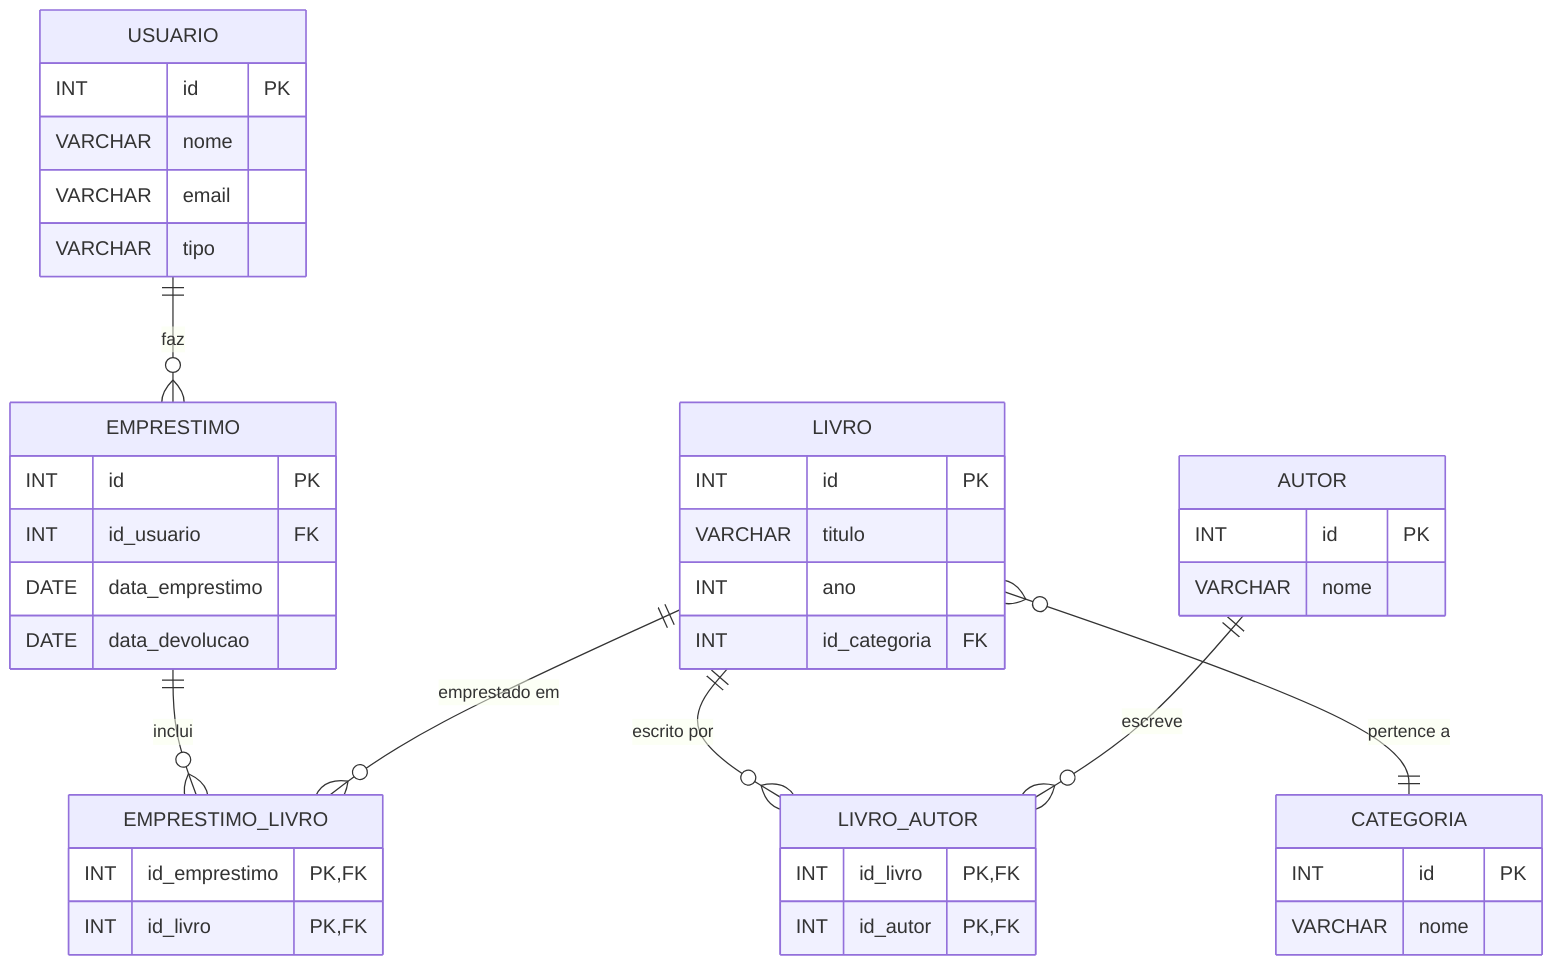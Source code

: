 erDiagram
  USUARIO {
    INT id PK
    VARCHAR nome
    VARCHAR email
    VARCHAR tipo
  }
  LIVRO {
    INT id PK
    VARCHAR titulo
    INT ano
    INT id_categoria FK
  }
  AUTOR {
    INT id PK
    VARCHAR nome
  }
  CATEGORIA {
    INT id PK
    VARCHAR nome
  }
  LIVRO_AUTOR {
    INT id_livro PK, FK
    INT id_autor PK, FK
  }
  EMPRESTIMO {
    INT id PK
    INT id_usuario FK
    DATE data_emprestimo
    DATE data_devolucao
  }
  EMPRESTIMO_LIVRO {
    INT id_emprestimo PK, FK
    INT id_livro PK, FK
  }
  
  USUARIO ||--o{ EMPRESTIMO : "faz"
  EMPRESTIMO ||--o{ EMPRESTIMO_LIVRO : "inclui"
  LIVRO ||--o{ EMPRESTIMO_LIVRO : "emprestado em"
  LIVRO ||--o{ LIVRO_AUTOR : "escrito por"
  AUTOR ||--o{ LIVRO_AUTOR : "escreve"
  LIVRO }o--|| CATEGORIA : "pertence a"